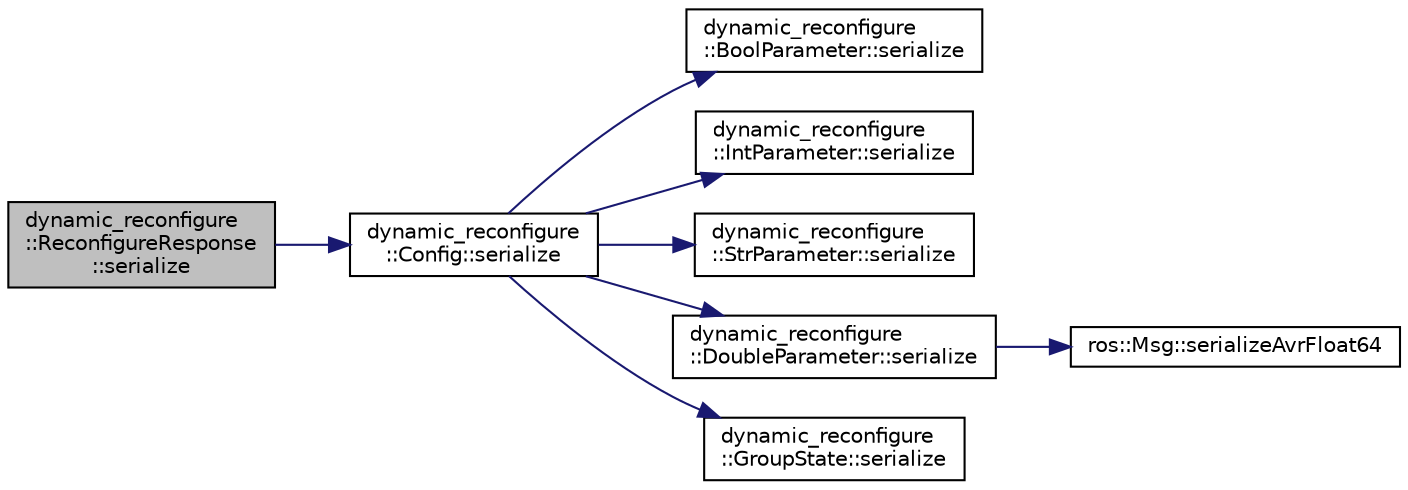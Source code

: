 digraph "dynamic_reconfigure::ReconfigureResponse::serialize"
{
  edge [fontname="Helvetica",fontsize="10",labelfontname="Helvetica",labelfontsize="10"];
  node [fontname="Helvetica",fontsize="10",shape=record];
  rankdir="LR";
  Node1 [label="dynamic_reconfigure\l::ReconfigureResponse\l::serialize",height=0.2,width=0.4,color="black", fillcolor="grey75", style="filled" fontcolor="black"];
  Node1 -> Node2 [color="midnightblue",fontsize="10",style="solid",fontname="Helvetica"];
  Node2 [label="dynamic_reconfigure\l::Config::serialize",height=0.2,width=0.4,color="black", fillcolor="white", style="filled",URL="$classdynamic__reconfigure_1_1_config.html#aa41c00d165d1496b801a2c92acf40d64"];
  Node2 -> Node3 [color="midnightblue",fontsize="10",style="solid",fontname="Helvetica"];
  Node3 [label="dynamic_reconfigure\l::BoolParameter::serialize",height=0.2,width=0.4,color="black", fillcolor="white", style="filled",URL="$classdynamic__reconfigure_1_1_bool_parameter.html#a22e9f326a451f4e38268693bc99e8857"];
  Node2 -> Node4 [color="midnightblue",fontsize="10",style="solid",fontname="Helvetica"];
  Node4 [label="dynamic_reconfigure\l::IntParameter::serialize",height=0.2,width=0.4,color="black", fillcolor="white", style="filled",URL="$classdynamic__reconfigure_1_1_int_parameter.html#adf080d3eaf1d9484c5d56f7e29bb465f"];
  Node2 -> Node5 [color="midnightblue",fontsize="10",style="solid",fontname="Helvetica"];
  Node5 [label="dynamic_reconfigure\l::StrParameter::serialize",height=0.2,width=0.4,color="black", fillcolor="white", style="filled",URL="$classdynamic__reconfigure_1_1_str_parameter.html#a75c4d23b7ce43ce33c023d9c1b890b43"];
  Node2 -> Node6 [color="midnightblue",fontsize="10",style="solid",fontname="Helvetica"];
  Node6 [label="dynamic_reconfigure\l::DoubleParameter::serialize",height=0.2,width=0.4,color="black", fillcolor="white", style="filled",URL="$classdynamic__reconfigure_1_1_double_parameter.html#a61628c47d58d6944f8ae4b9f13fd90fa"];
  Node6 -> Node7 [color="midnightblue",fontsize="10",style="solid",fontname="Helvetica"];
  Node7 [label="ros::Msg::serializeAvrFloat64",height=0.2,width=0.4,color="black", fillcolor="white", style="filled",URL="$classros_1_1_msg.html#a3fff55e17efd60a7195a14857ff44897",tooltip="This tricky function handles promoting a 32bit float to a 64bit double, so that AVR can publish messa..."];
  Node2 -> Node8 [color="midnightblue",fontsize="10",style="solid",fontname="Helvetica"];
  Node8 [label="dynamic_reconfigure\l::GroupState::serialize",height=0.2,width=0.4,color="black", fillcolor="white", style="filled",URL="$classdynamic__reconfigure_1_1_group_state.html#a9ca15156c8465aee6cfc833235a3aba0"];
}
